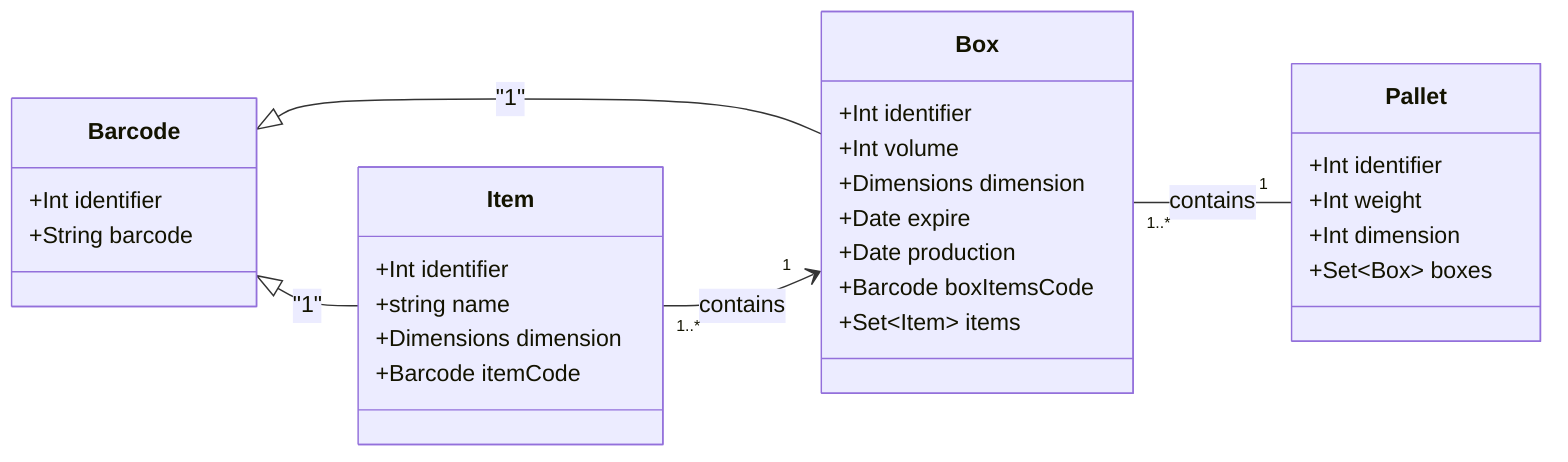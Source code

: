 ﻿classDiagram
    direction LR
    
    class Item {
        +Int identifier
        +string name
        +Dimensions dimension
        +Barcode itemCode
    }

    class Box {
        +Int identifier
        +Int volume
        +Dimensions dimension
        +Date expire
        +Date production
        +Barcode boxItemsCode
        +Set~Item~ items
    } 

    class Pallet {
        +Int identifier
        +Int weight
        +Int dimension
        +Set~Box~ boxes
    }

    class Barcode {
        +Int identifier
        +String barcode
    }


    Barcode <|-- Item : "1"
    Barcode <|-- Box : "1"
    Item "1..*" --> "1" Box : contains
    Box "1..*" -- "1" Pallet : contains
